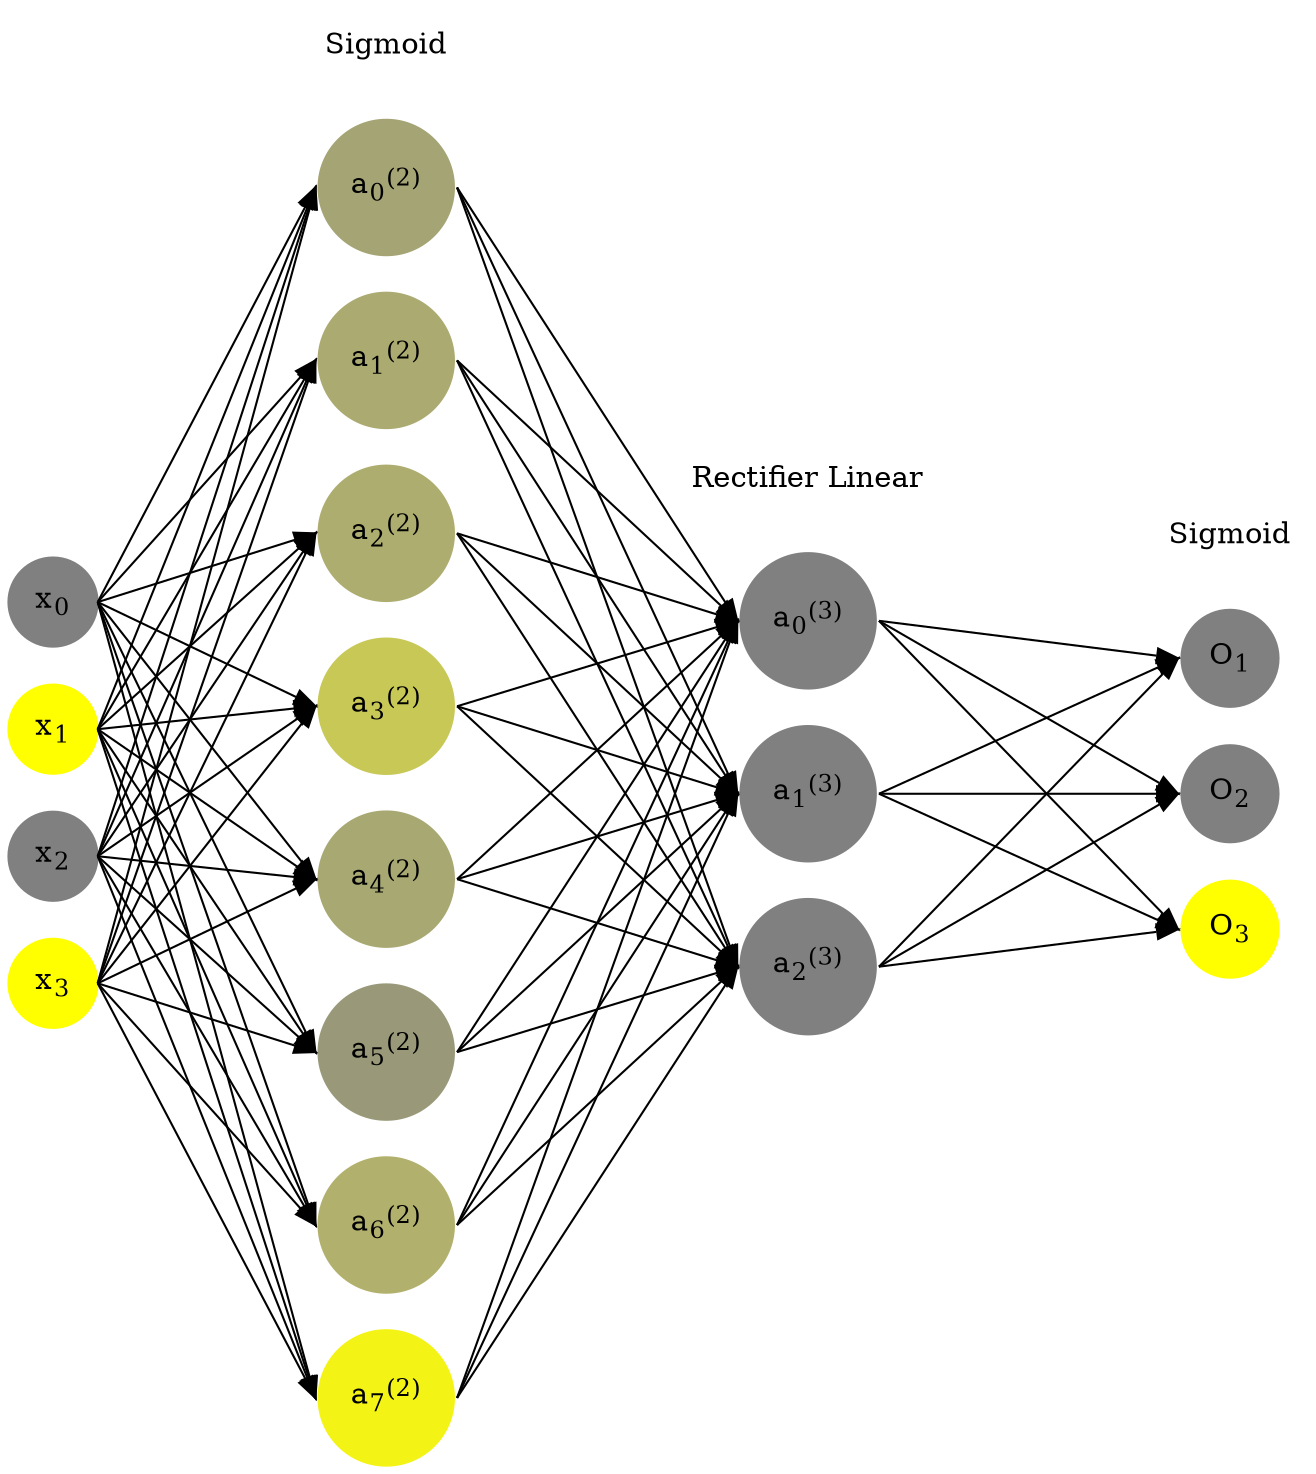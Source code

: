 digraph G {
	rankdir = LR;
	splines=false;
	edge[style=invis];
	ranksep= 1.4;
	{
	node [shape=circle, color="0.1667, 0.0, 0.5", style=filled, fillcolor="0.1667, 0.0, 0.5"];
	x0 [label=<x<sub>0</sub>>];
	}
	{
	node [shape=circle, color="0.1667, 1.0, 1.0", style=filled, fillcolor="0.1667, 1.0, 1.0"];
	x1 [label=<x<sub>1</sub>>];
	}
	{
	node [shape=circle, color="0.1667, 0.0, 0.5", style=filled, fillcolor="0.1667, 0.0, 0.5"];
	x2 [label=<x<sub>2</sub>>];
	}
	{
	node [shape=circle, color="0.1667, 1.0, 1.0", style=filled, fillcolor="0.1667, 1.0, 1.0"];
	x3 [label=<x<sub>3</sub>>];
	}
	{
	node [shape=circle, color="0.1667, 0.284261, 0.642131", style=filled, fillcolor="0.1667, 0.284261, 0.642131"];
	a02 [label=<a<sub>0</sub><sup>(2)</sup>>];
	}
	{
	node [shape=circle, color="0.1667, 0.331276, 0.665638", style=filled, fillcolor="0.1667, 0.331276, 0.665638"];
	a12 [label=<a<sub>1</sub><sup>(2)</sup>>];
	}
	{
	node [shape=circle, color="0.1667, 0.356244, 0.678122", style=filled, fillcolor="0.1667, 0.356244, 0.678122"];
	a22 [label=<a<sub>2</sub><sup>(2)</sup>>];
	}
	{
	node [shape=circle, color="0.1667, 0.564428, 0.782214", style=filled, fillcolor="0.1667, 0.564428, 0.782214"];
	a32 [label=<a<sub>3</sub><sup>(2)</sup>>];
	}
	{
	node [shape=circle, color="0.1667, 0.316400, 0.658200", style=filled, fillcolor="0.1667, 0.316400, 0.658200"];
	a42 [label=<a<sub>4</sub><sup>(2)</sup>>];
	}
	{
	node [shape=circle, color="0.1667, 0.197978, 0.598989", style=filled, fillcolor="0.1667, 0.197978, 0.598989"];
	a52 [label=<a<sub>5</sub><sup>(2)</sup>>];
	}
	{
	node [shape=circle, color="0.1667, 0.383390, 0.691695", style=filled, fillcolor="0.1667, 0.383390, 0.691695"];
	a62 [label=<a<sub>6</sub><sup>(2)</sup>>];
	}
	{
	node [shape=circle, color="0.1667, 0.905865, 0.952933", style=filled, fillcolor="0.1667, 0.905865, 0.952933"];
	a72 [label=<a<sub>7</sub><sup>(2)</sup>>];
	}
	{
	node [shape=circle, color="0.1667, 0.000000, 0.500000", style=filled, fillcolor="0.1667, 0.000000, 0.500000"];
	a03 [label=<a<sub>0</sub><sup>(3)</sup>>];
	}
	{
	node [shape=circle, color="0.1667, 0.000000, 0.500000", style=filled, fillcolor="0.1667, 0.000000, 0.500000"];
	a13 [label=<a<sub>1</sub><sup>(3)</sup>>];
	}
	{
	node [shape=circle, color="0.1667, 0.000000, 0.500000", style=filled, fillcolor="0.1667, 0.000000, 0.500000"];
	a23 [label=<a<sub>2</sub><sup>(3)</sup>>];
	}
	{
	node [shape=circle, color="0.1667, 0.0, 0.5", style=filled, fillcolor="0.1667, 0.0, 0.5"];
	O1 [label=<O<sub>1</sub>>];
	}
	{
	node [shape=circle, color="0.1667, 0.0, 0.5", style=filled, fillcolor="0.1667, 0.0, 0.5"];
	O2 [label=<O<sub>2</sub>>];
	}
	{
	node [shape=circle, color="0.1667, 1.0, 1.0", style=filled, fillcolor="0.1667, 1.0, 1.0"];
	O3 [label=<O<sub>3</sub>>];
	}
	{
	rank=same;
	x0->x1->x2->x3;
	}
	{
	rank=same;
	a02->a12->a22->a32->a42->a52->a62->a72;
	}
	{
	rank=same;
	a03->a13->a23;
	}
	{
	rank=same;
	O1->O2->O3;
	}
	l1 [shape=plaintext,label="Sigmoid"];
	l1->a02;
	{rank=same; l1;a02};
	l2 [shape=plaintext,label="Rectifier Linear"];
	l2->a03;
	{rank=same; l2;a03};
	l3 [shape=plaintext,label="Sigmoid"];
	l3->O1;
	{rank=same; l3;O1};
edge[style=solid, tailport=e, headport=w];
	{x0;x1;x2;x3} -> {a02;a12;a22;a32;a42;a52;a62;a72};
	{a02;a12;a22;a32;a42;a52;a62;a72} -> {a03;a13;a23};
	{a03;a13;a23} -> {O1,O2,O3};
}